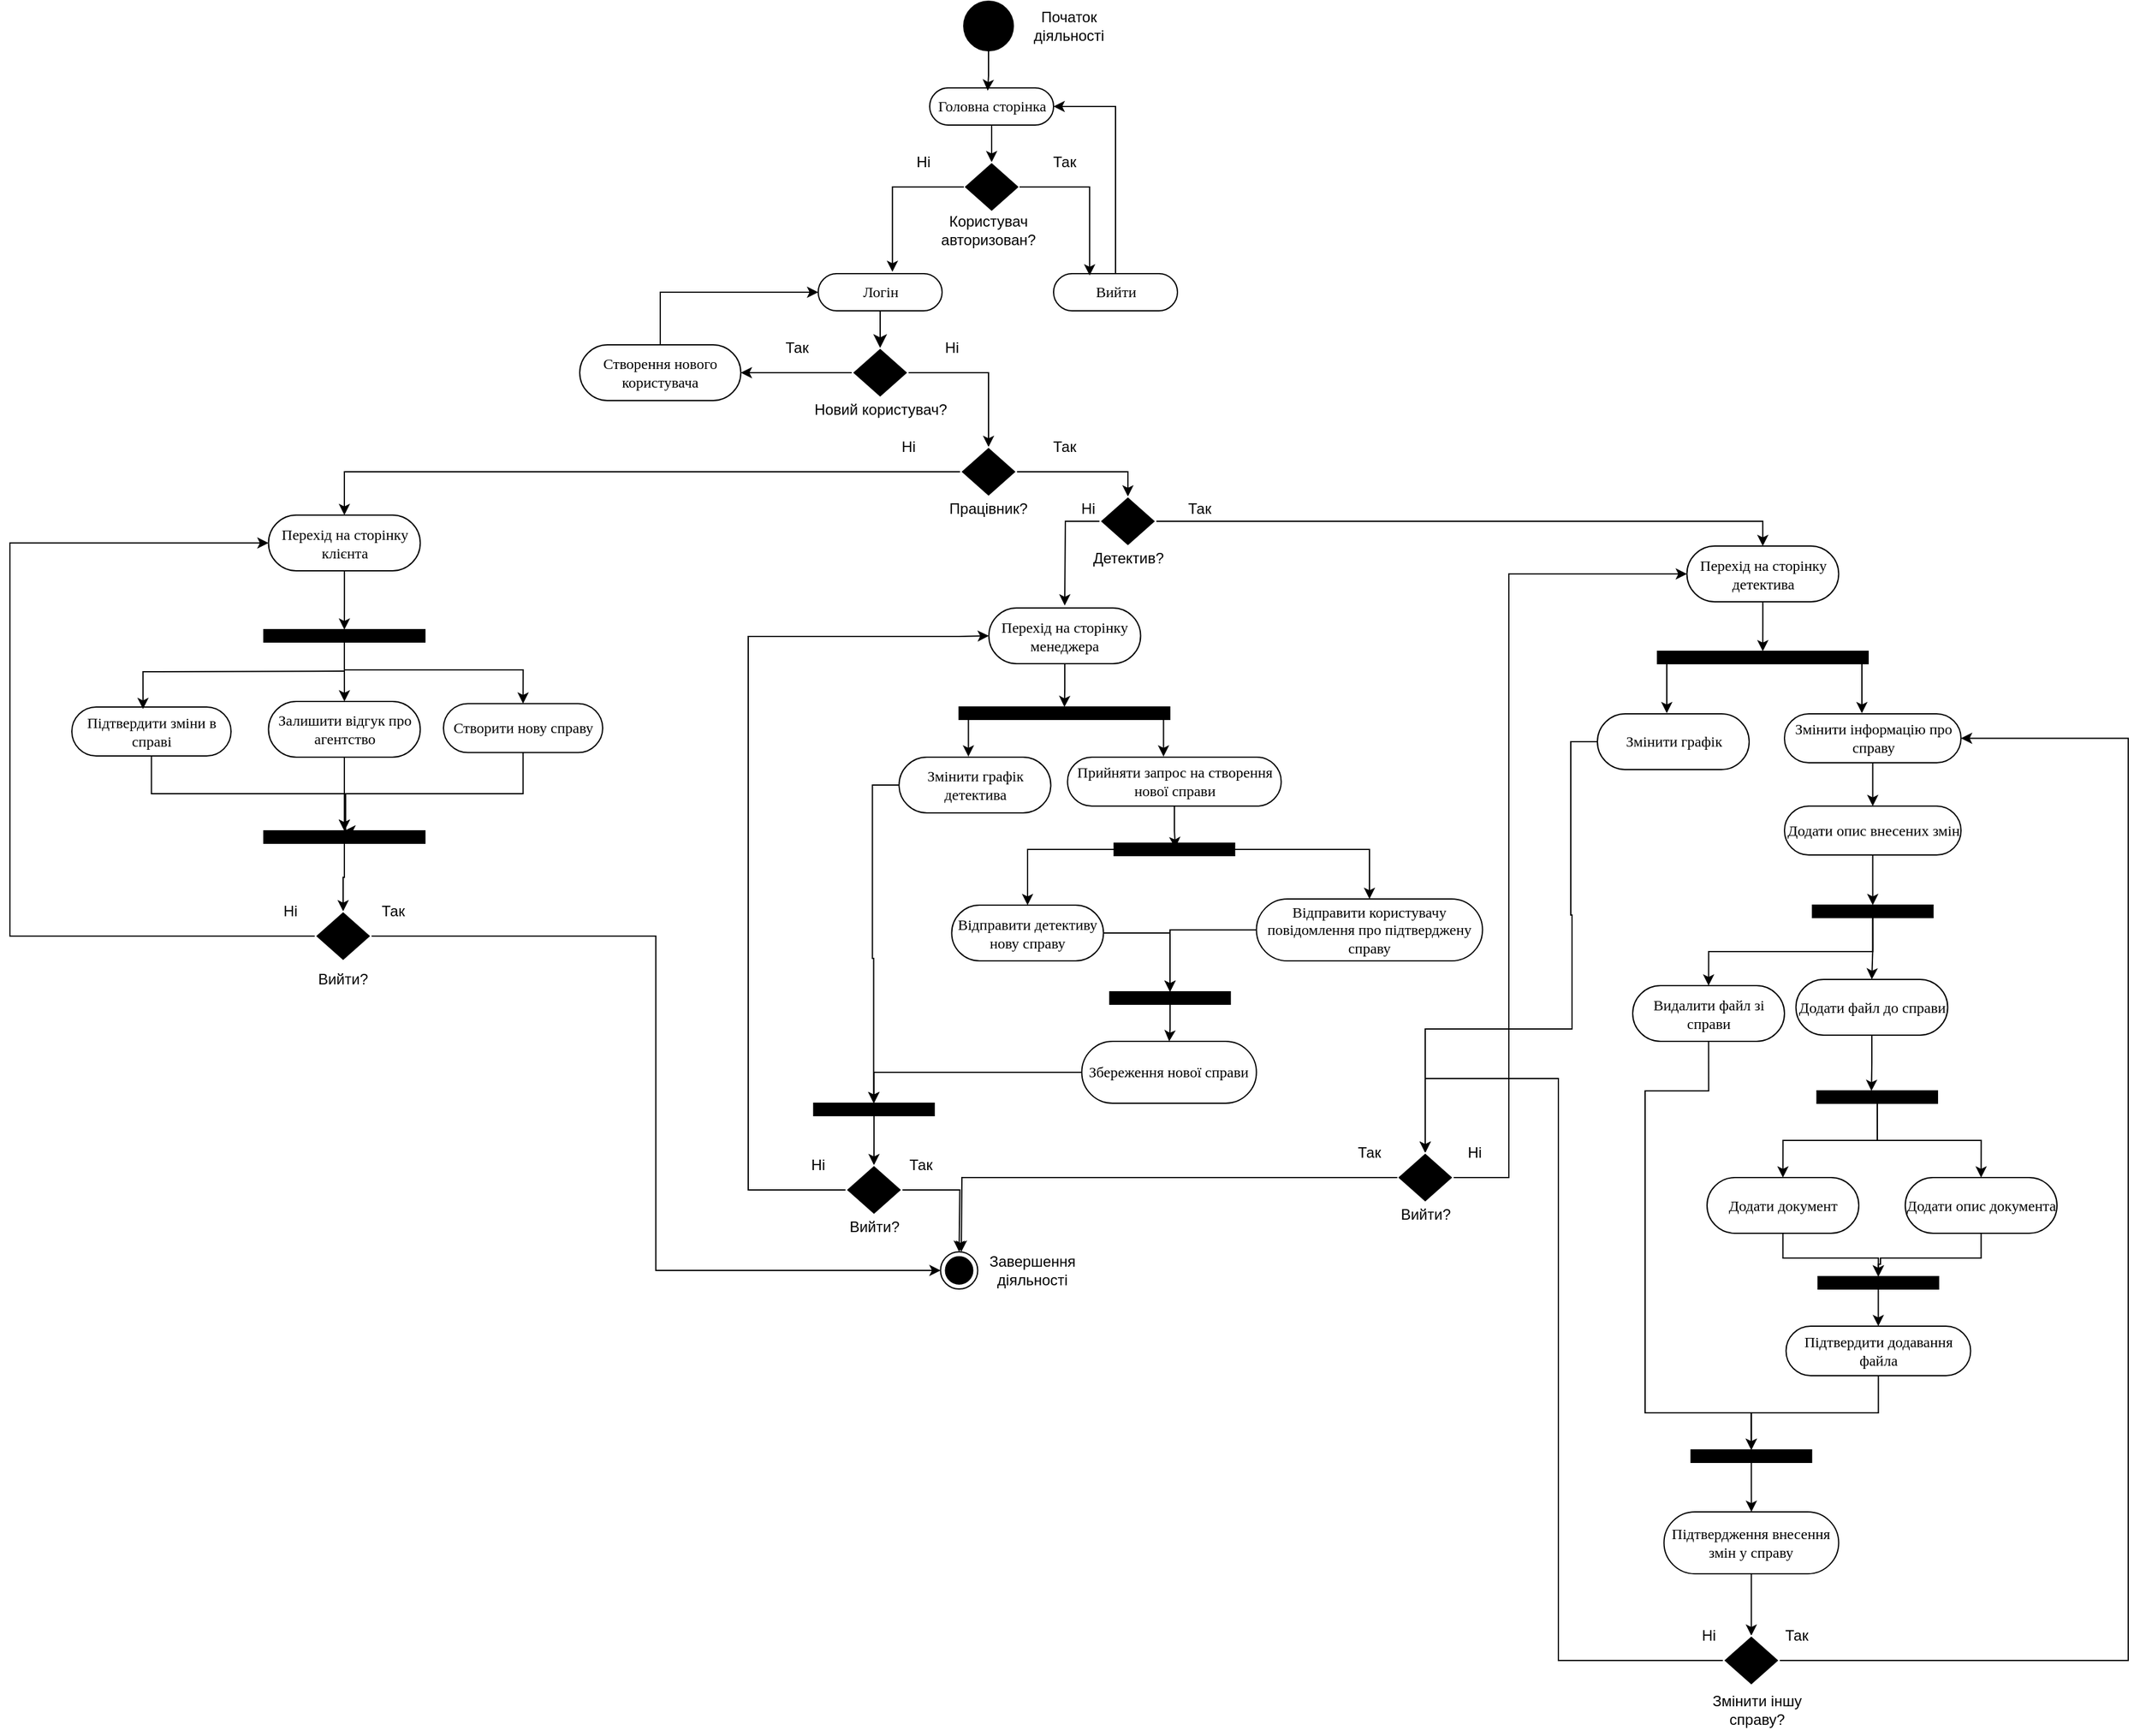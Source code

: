 <mxfile version="24.8.3">
  <diagram name="Page-1" id="0783ab3e-0a74-02c8-0abd-f7b4e66b4bec">
    <mxGraphModel dx="2045" dy="645" grid="1" gridSize="10" guides="1" tooltips="1" connect="1" arrows="1" fold="1" page="1" pageScale="1" pageWidth="850" pageHeight="1100" background="none" math="0" shadow="0">
      <root>
        <mxCell id="0" />
        <mxCell id="1" parent="0" />
        <mxCell id="qV8y6y5Pa5aJ0l34UHgQ-83" style="edgeStyle=orthogonalEdgeStyle;rounded=0;orthogonalLoop=1;jettySize=auto;html=1;entryX=0.5;entryY=0;entryDx=0;entryDy=0;" edge="1" parent="1" source="qV8y6y5Pa5aJ0l34UHgQ-4" target="qV8y6y5Pa5aJ0l34UHgQ-81">
          <mxGeometry relative="1" as="geometry" />
        </mxCell>
        <mxCell id="qV8y6y5Pa5aJ0l34UHgQ-85" style="edgeStyle=orthogonalEdgeStyle;rounded=0;orthogonalLoop=1;jettySize=auto;html=1;entryX=0.5;entryY=0;entryDx=0;entryDy=0;" edge="1" parent="1" source="qV8y6y5Pa5aJ0l34UHgQ-4" target="qV8y6y5Pa5aJ0l34UHgQ-84">
          <mxGeometry relative="1" as="geometry" />
        </mxCell>
        <mxCell id="qV8y6y5Pa5aJ0l34UHgQ-4" value="" style="whiteSpace=wrap;html=1;rounded=0;shadow=0;comic=0;labelBackgroundColor=none;strokeWidth=1;fillColor=#000000;fontFamily=Verdana;fontSize=12;align=center;rotation=0;" vertex="1" parent="1">
          <mxGeometry x="501.38" y="680" width="97.25" height="10" as="geometry" />
        </mxCell>
        <mxCell id="qV8y6y5Pa5aJ0l34UHgQ-24" value="" style="ellipse;whiteSpace=wrap;html=1;rounded=0;shadow=0;comic=0;labelBackgroundColor=none;strokeWidth=1;fillColor=#000000;fontFamily=Verdana;fontSize=12;align=center;" vertex="1" parent="1">
          <mxGeometry x="380" width="40" height="40" as="geometry" />
        </mxCell>
        <mxCell id="qV8y6y5Pa5aJ0l34UHgQ-25" value="Логін" style="rounded=1;whiteSpace=wrap;html=1;shadow=0;comic=0;labelBackgroundColor=none;strokeWidth=1;fontFamily=Verdana;fontSize=12;align=center;arcSize=50;" vertex="1" parent="1">
          <mxGeometry x="262.5" y="220" width="100" height="30" as="geometry" />
        </mxCell>
        <mxCell id="qV8y6y5Pa5aJ0l34UHgQ-59" style="edgeStyle=orthogonalEdgeStyle;rounded=0;orthogonalLoop=1;jettySize=auto;html=1;entryX=1;entryY=0.5;entryDx=0;entryDy=0;endArrow=classic;endFill=1;" edge="1" parent="1" source="qV8y6y5Pa5aJ0l34UHgQ-30" target="qV8y6y5Pa5aJ0l34UHgQ-58">
          <mxGeometry relative="1" as="geometry" />
        </mxCell>
        <mxCell id="qV8y6y5Pa5aJ0l34UHgQ-62" style="edgeStyle=orthogonalEdgeStyle;rounded=0;orthogonalLoop=1;jettySize=auto;html=1;entryX=0.5;entryY=0;entryDx=0;entryDy=0;" edge="1" parent="1" source="qV8y6y5Pa5aJ0l34UHgQ-30" target="qV8y6y5Pa5aJ0l34UHgQ-57">
          <mxGeometry relative="1" as="geometry" />
        </mxCell>
        <mxCell id="qV8y6y5Pa5aJ0l34UHgQ-30" value="" style="rhombus;whiteSpace=wrap;html=1;fillColor=#000000;strokeColor=#FFFFFF;" vertex="1" parent="1">
          <mxGeometry x="290" y="280" width="45" height="40" as="geometry" />
        </mxCell>
        <mxCell id="qV8y6y5Pa5aJ0l34UHgQ-35" value="" style="edgeStyle=segmentEdgeStyle;endArrow=classic;html=1;curved=0;rounded=0;endSize=8;startSize=8;endFill=1;entryX=0.5;entryY=0;entryDx=0;entryDy=0;exitX=0.5;exitY=1;exitDx=0;exitDy=0;" edge="1" parent="1" source="qV8y6y5Pa5aJ0l34UHgQ-25" target="qV8y6y5Pa5aJ0l34UHgQ-30">
          <mxGeometry width="50" height="50" relative="1" as="geometry">
            <mxPoint x="420" y="160" as="sourcePoint" />
            <mxPoint x="420" y="220" as="targetPoint" />
          </mxGeometry>
        </mxCell>
        <mxCell id="qV8y6y5Pa5aJ0l34UHgQ-36" value="Новий користувач?" style="rounded=0;whiteSpace=wrap;html=1;fillColor=none;strokeColor=none;" vertex="1" parent="1">
          <mxGeometry x="257.5" y="320" width="110" height="20" as="geometry" />
        </mxCell>
        <mxCell id="qV8y6y5Pa5aJ0l34UHgQ-52" style="edgeStyle=orthogonalEdgeStyle;rounded=0;orthogonalLoop=1;jettySize=auto;html=1;entryX=0.5;entryY=0;entryDx=0;entryDy=0;" edge="1" parent="1" source="qV8y6y5Pa5aJ0l34UHgQ-38" target="qV8y6y5Pa5aJ0l34UHgQ-46">
          <mxGeometry relative="1" as="geometry" />
        </mxCell>
        <mxCell id="qV8y6y5Pa5aJ0l34UHgQ-38" value="Головна сторінка" style="rounded=1;whiteSpace=wrap;html=1;shadow=0;comic=0;labelBackgroundColor=none;strokeWidth=1;fontFamily=Verdana;fontSize=12;align=center;arcSize=50;" vertex="1" parent="1">
          <mxGeometry x="352.5" y="70" width="100" height="30" as="geometry" />
        </mxCell>
        <mxCell id="qV8y6y5Pa5aJ0l34UHgQ-41" style="edgeStyle=orthogonalEdgeStyle;rounded=0;orthogonalLoop=1;jettySize=auto;html=1;entryX=0.468;entryY=0.076;entryDx=0;entryDy=0;entryPerimeter=0;endArrow=classic;endFill=1;" edge="1" parent="1" source="qV8y6y5Pa5aJ0l34UHgQ-24" target="qV8y6y5Pa5aJ0l34UHgQ-38">
          <mxGeometry relative="1" as="geometry" />
        </mxCell>
        <mxCell id="qV8y6y5Pa5aJ0l34UHgQ-43" style="edgeStyle=orthogonalEdgeStyle;rounded=0;orthogonalLoop=1;jettySize=auto;html=1;entryX=1;entryY=0.5;entryDx=0;entryDy=0;endArrow=classic;endFill=1;" edge="1" parent="1" source="qV8y6y5Pa5aJ0l34UHgQ-42" target="qV8y6y5Pa5aJ0l34UHgQ-38">
          <mxGeometry relative="1" as="geometry" />
        </mxCell>
        <mxCell id="qV8y6y5Pa5aJ0l34UHgQ-42" value="Вийти" style="rounded=1;whiteSpace=wrap;html=1;shadow=0;comic=0;labelBackgroundColor=none;strokeWidth=1;fontFamily=Verdana;fontSize=12;align=center;arcSize=50;" vertex="1" parent="1">
          <mxGeometry x="452.5" y="220" width="100" height="30" as="geometry" />
        </mxCell>
        <mxCell id="qV8y6y5Pa5aJ0l34UHgQ-46" value="" style="rhombus;whiteSpace=wrap;html=1;fillColor=#000000;strokeColor=#FFFFFF;" vertex="1" parent="1">
          <mxGeometry x="380" y="130" width="45" height="40" as="geometry" />
        </mxCell>
        <mxCell id="qV8y6y5Pa5aJ0l34UHgQ-47" value="Користувач авторизован?" style="rounded=0;whiteSpace=wrap;html=1;fillColor=none;strokeColor=none;" vertex="1" parent="1">
          <mxGeometry x="345" y="170" width="110" height="30" as="geometry" />
        </mxCell>
        <mxCell id="qV8y6y5Pa5aJ0l34UHgQ-50" style="edgeStyle=orthogonalEdgeStyle;rounded=0;orthogonalLoop=1;jettySize=auto;html=1;entryX=0.291;entryY=0.048;entryDx=0;entryDy=0;entryPerimeter=0;" edge="1" parent="1" source="qV8y6y5Pa5aJ0l34UHgQ-46" target="qV8y6y5Pa5aJ0l34UHgQ-42">
          <mxGeometry relative="1" as="geometry" />
        </mxCell>
        <mxCell id="qV8y6y5Pa5aJ0l34UHgQ-51" style="edgeStyle=orthogonalEdgeStyle;rounded=0;orthogonalLoop=1;jettySize=auto;html=1;exitX=0;exitY=0.5;exitDx=0;exitDy=0;entryX=0.599;entryY=-0.048;entryDx=0;entryDy=0;entryPerimeter=0;" edge="1" parent="1" source="qV8y6y5Pa5aJ0l34UHgQ-46" target="qV8y6y5Pa5aJ0l34UHgQ-25">
          <mxGeometry relative="1" as="geometry" />
        </mxCell>
        <mxCell id="qV8y6y5Pa5aJ0l34UHgQ-53" value="Так" style="rounded=0;whiteSpace=wrap;html=1;fillColor=none;strokeColor=none;" vertex="1" parent="1">
          <mxGeometry x="227.5" y="270" width="35" height="20" as="geometry" />
        </mxCell>
        <mxCell id="qV8y6y5Pa5aJ0l34UHgQ-56" value="Ні" style="rounded=0;whiteSpace=wrap;html=1;fillColor=none;strokeColor=none;" vertex="1" parent="1">
          <mxGeometry x="330" y="120" width="35" height="20" as="geometry" />
        </mxCell>
        <mxCell id="qV8y6y5Pa5aJ0l34UHgQ-67" style="edgeStyle=orthogonalEdgeStyle;rounded=0;orthogonalLoop=1;jettySize=auto;html=1;entryX=0.5;entryY=0;entryDx=0;entryDy=0;" edge="1" parent="1" source="qV8y6y5Pa5aJ0l34UHgQ-57" target="qV8y6y5Pa5aJ0l34UHgQ-66">
          <mxGeometry relative="1" as="geometry" />
        </mxCell>
        <mxCell id="qV8y6y5Pa5aJ0l34UHgQ-116" style="edgeStyle=orthogonalEdgeStyle;rounded=0;orthogonalLoop=1;jettySize=auto;html=1;entryX=0.5;entryY=0;entryDx=0;entryDy=0;" edge="1" parent="1" source="qV8y6y5Pa5aJ0l34UHgQ-57" target="qV8y6y5Pa5aJ0l34UHgQ-121">
          <mxGeometry relative="1" as="geometry">
            <mxPoint x="-105" y="420" as="targetPoint" />
          </mxGeometry>
        </mxCell>
        <mxCell id="qV8y6y5Pa5aJ0l34UHgQ-57" value="" style="rhombus;whiteSpace=wrap;html=1;fillColor=#000000;strokeColor=#FFFFFF;" vertex="1" parent="1">
          <mxGeometry x="377.5" y="360" width="45" height="40" as="geometry" />
        </mxCell>
        <mxCell id="qV8y6y5Pa5aJ0l34UHgQ-65" style="edgeStyle=orthogonalEdgeStyle;rounded=0;orthogonalLoop=1;jettySize=auto;html=1;entryX=0;entryY=0.5;entryDx=0;entryDy=0;" edge="1" parent="1" source="qV8y6y5Pa5aJ0l34UHgQ-58" target="qV8y6y5Pa5aJ0l34UHgQ-25">
          <mxGeometry relative="1" as="geometry">
            <Array as="points">
              <mxPoint x="135" y="235" />
            </Array>
          </mxGeometry>
        </mxCell>
        <mxCell id="qV8y6y5Pa5aJ0l34UHgQ-58" value="Створення нового користувача" style="rounded=1;whiteSpace=wrap;html=1;shadow=0;comic=0;labelBackgroundColor=none;strokeWidth=1;fontFamily=Verdana;fontSize=12;align=center;arcSize=50;" vertex="1" parent="1">
          <mxGeometry x="70" y="277.5" width="130" height="45" as="geometry" />
        </mxCell>
        <mxCell id="qV8y6y5Pa5aJ0l34UHgQ-60" value="Так" style="rounded=0;whiteSpace=wrap;html=1;fillColor=none;strokeColor=none;" vertex="1" parent="1">
          <mxGeometry x="444" y="120" width="35" height="20" as="geometry" />
        </mxCell>
        <mxCell id="qV8y6y5Pa5aJ0l34UHgQ-61" value="Ні" style="rounded=0;whiteSpace=wrap;html=1;fillColor=none;strokeColor=none;" vertex="1" parent="1">
          <mxGeometry x="352.5" y="270" width="35" height="20" as="geometry" />
        </mxCell>
        <mxCell id="qV8y6y5Pa5aJ0l34UHgQ-63" value="Працівник?" style="rounded=0;whiteSpace=wrap;html=1;fillColor=none;strokeColor=none;" vertex="1" parent="1">
          <mxGeometry x="345" y="400" width="110" height="20" as="geometry" />
        </mxCell>
        <mxCell id="qV8y6y5Pa5aJ0l34UHgQ-74" style="edgeStyle=orthogonalEdgeStyle;rounded=0;orthogonalLoop=1;jettySize=auto;html=1;exitX=0;exitY=0.5;exitDx=0;exitDy=0;entryX=0.5;entryY=0;entryDx=0;entryDy=0;" edge="1" parent="1" source="qV8y6y5Pa5aJ0l34UHgQ-66">
          <mxGeometry relative="1" as="geometry">
            <mxPoint x="461.5" y="488" as="targetPoint" />
          </mxGeometry>
        </mxCell>
        <mxCell id="qV8y6y5Pa5aJ0l34UHgQ-126" style="edgeStyle=orthogonalEdgeStyle;rounded=0;orthogonalLoop=1;jettySize=auto;html=1;exitX=1;exitY=0.5;exitDx=0;exitDy=0;entryX=0.5;entryY=0;entryDx=0;entryDy=0;" edge="1" parent="1" source="qV8y6y5Pa5aJ0l34UHgQ-66" target="qV8y6y5Pa5aJ0l34UHgQ-125">
          <mxGeometry relative="1" as="geometry" />
        </mxCell>
        <mxCell id="qV8y6y5Pa5aJ0l34UHgQ-66" value="" style="rhombus;whiteSpace=wrap;html=1;fillColor=#000000;strokeColor=#FFFFFF;" vertex="1" parent="1">
          <mxGeometry x="490" y="400" width="45" height="40" as="geometry" />
        </mxCell>
        <mxCell id="qV8y6y5Pa5aJ0l34UHgQ-68" value="Детектив?" style="rounded=0;whiteSpace=wrap;html=1;fillColor=none;strokeColor=none;" vertex="1" parent="1">
          <mxGeometry x="457.5" y="440" width="110" height="20" as="geometry" />
        </mxCell>
        <mxCell id="qV8y6y5Pa5aJ0l34UHgQ-70" value="Так" style="rounded=0;whiteSpace=wrap;html=1;fillColor=none;strokeColor=none;" vertex="1" parent="1">
          <mxGeometry x="444" y="350" width="35" height="20" as="geometry" />
        </mxCell>
        <mxCell id="qV8y6y5Pa5aJ0l34UHgQ-71" value="Ні" style="rounded=0;whiteSpace=wrap;html=1;fillColor=none;strokeColor=none;" vertex="1" parent="1">
          <mxGeometry x="317.5" y="350" width="35" height="20" as="geometry" />
        </mxCell>
        <mxCell id="qV8y6y5Pa5aJ0l34UHgQ-72" value="Ні" style="rounded=0;whiteSpace=wrap;html=1;fillColor=none;strokeColor=none;" vertex="1" parent="1">
          <mxGeometry x="462.88" y="400" width="35" height="20" as="geometry" />
        </mxCell>
        <mxCell id="qV8y6y5Pa5aJ0l34UHgQ-73" value="Так" style="rounded=0;whiteSpace=wrap;html=1;fillColor=none;strokeColor=none;" vertex="1" parent="1">
          <mxGeometry x="552.5" y="400" width="35" height="20" as="geometry" />
        </mxCell>
        <mxCell id="qV8y6y5Pa5aJ0l34UHgQ-76" value="" style="endArrow=classic;html=1;rounded=0;" edge="1" parent="1">
          <mxGeometry width="50" height="50" relative="1" as="geometry">
            <mxPoint x="383.75" y="570" as="sourcePoint" />
            <mxPoint x="383.75" y="610" as="targetPoint" />
          </mxGeometry>
        </mxCell>
        <mxCell id="qV8y6y5Pa5aJ0l34UHgQ-77" value="" style="endArrow=classic;html=1;rounded=0;" edge="1" parent="1">
          <mxGeometry width="50" height="50" relative="1" as="geometry">
            <mxPoint x="541.25" y="570" as="sourcePoint" />
            <mxPoint x="541.25" y="610" as="targetPoint" />
          </mxGeometry>
        </mxCell>
        <mxCell id="qV8y6y5Pa5aJ0l34UHgQ-78" value="Прийняти запрос на створення нової справи" style="rounded=1;whiteSpace=wrap;html=1;shadow=0;comic=0;labelBackgroundColor=none;strokeWidth=1;fontFamily=Verdana;fontSize=12;align=center;arcSize=50;" vertex="1" parent="1">
          <mxGeometry x="463.75" y="610.5" width="172.5" height="39.5" as="geometry" />
        </mxCell>
        <mxCell id="qV8y6y5Pa5aJ0l34UHgQ-105" style="edgeStyle=orthogonalEdgeStyle;rounded=0;orthogonalLoop=1;jettySize=auto;html=1;" edge="1" parent="1" source="qV8y6y5Pa5aJ0l34UHgQ-80" target="qV8y6y5Pa5aJ0l34UHgQ-102">
          <mxGeometry relative="1" as="geometry">
            <Array as="points">
              <mxPoint x="306.25" y="633" />
              <mxPoint x="306.25" y="773" />
              <mxPoint x="307.25" y="773" />
            </Array>
          </mxGeometry>
        </mxCell>
        <mxCell id="qV8y6y5Pa5aJ0l34UHgQ-80" value="Змінити графік детектива" style="rounded=1;whiteSpace=wrap;html=1;shadow=0;comic=0;labelBackgroundColor=none;strokeWidth=1;fontFamily=Verdana;fontSize=12;align=center;arcSize=50;" vertex="1" parent="1">
          <mxGeometry x="327.75" y="610.5" width="122.5" height="45" as="geometry" />
        </mxCell>
        <mxCell id="qV8y6y5Pa5aJ0l34UHgQ-88" style="edgeStyle=orthogonalEdgeStyle;rounded=0;orthogonalLoop=1;jettySize=auto;html=1;entryX=0.5;entryY=0;entryDx=0;entryDy=0;" edge="1" parent="1" source="qV8y6y5Pa5aJ0l34UHgQ-81" target="qV8y6y5Pa5aJ0l34UHgQ-87">
          <mxGeometry relative="1" as="geometry" />
        </mxCell>
        <mxCell id="qV8y6y5Pa5aJ0l34UHgQ-81" value="Відправити детективу нову справу" style="rounded=1;whiteSpace=wrap;html=1;shadow=0;comic=0;labelBackgroundColor=none;strokeWidth=1;fontFamily=Verdana;fontSize=12;align=center;arcSize=50;" vertex="1" parent="1">
          <mxGeometry x="370.25" y="730" width="122.5" height="45" as="geometry" />
        </mxCell>
        <mxCell id="qV8y6y5Pa5aJ0l34UHgQ-82" style="edgeStyle=orthogonalEdgeStyle;rounded=0;orthogonalLoop=1;jettySize=auto;html=1;entryX=0.508;entryY=0.4;entryDx=0;entryDy=0;entryPerimeter=0;" edge="1" parent="1" source="qV8y6y5Pa5aJ0l34UHgQ-78" target="qV8y6y5Pa5aJ0l34UHgQ-4">
          <mxGeometry relative="1" as="geometry" />
        </mxCell>
        <mxCell id="qV8y6y5Pa5aJ0l34UHgQ-90" style="edgeStyle=orthogonalEdgeStyle;rounded=0;orthogonalLoop=1;jettySize=auto;html=1;entryX=0.5;entryY=0;entryDx=0;entryDy=0;" edge="1" parent="1" source="qV8y6y5Pa5aJ0l34UHgQ-84" target="qV8y6y5Pa5aJ0l34UHgQ-87">
          <mxGeometry relative="1" as="geometry" />
        </mxCell>
        <mxCell id="qV8y6y5Pa5aJ0l34UHgQ-84" value="Відправити користувачу повідомлення про підтверджену справу" style="rounded=1;whiteSpace=wrap;html=1;shadow=0;comic=0;labelBackgroundColor=none;strokeWidth=1;fontFamily=Verdana;fontSize=12;align=center;arcSize=50;" vertex="1" parent="1">
          <mxGeometry x="616.25" y="725" width="182.5" height="50" as="geometry" />
        </mxCell>
        <mxCell id="qV8y6y5Pa5aJ0l34UHgQ-97" style="edgeStyle=orthogonalEdgeStyle;rounded=0;orthogonalLoop=1;jettySize=auto;html=1;entryX=0.5;entryY=0;entryDx=0;entryDy=0;" edge="1" parent="1" source="qV8y6y5Pa5aJ0l34UHgQ-102" target="qV8y6y5Pa5aJ0l34UHgQ-93">
          <mxGeometry relative="1" as="geometry" />
        </mxCell>
        <mxCell id="qV8y6y5Pa5aJ0l34UHgQ-86" value="Збереження нової справи" style="rounded=1;whiteSpace=wrap;html=1;shadow=0;comic=0;labelBackgroundColor=none;strokeWidth=1;fontFamily=Verdana;fontSize=12;align=center;arcSize=50;" vertex="1" parent="1">
          <mxGeometry x="475.25" y="840" width="141" height="50" as="geometry" />
        </mxCell>
        <mxCell id="qV8y6y5Pa5aJ0l34UHgQ-91" style="edgeStyle=orthogonalEdgeStyle;rounded=0;orthogonalLoop=1;jettySize=auto;html=1;" edge="1" parent="1" source="qV8y6y5Pa5aJ0l34UHgQ-87" target="qV8y6y5Pa5aJ0l34UHgQ-86">
          <mxGeometry relative="1" as="geometry" />
        </mxCell>
        <mxCell id="qV8y6y5Pa5aJ0l34UHgQ-87" value="" style="whiteSpace=wrap;html=1;rounded=0;shadow=0;comic=0;labelBackgroundColor=none;strokeWidth=1;fillColor=#000000;fontFamily=Verdana;fontSize=12;align=center;rotation=0;" vertex="1" parent="1">
          <mxGeometry x="497.88" y="800" width="97.25" height="10" as="geometry" />
        </mxCell>
        <mxCell id="qV8y6y5Pa5aJ0l34UHgQ-98" style="edgeStyle=orthogonalEdgeStyle;rounded=0;orthogonalLoop=1;jettySize=auto;html=1;" edge="1" parent="1" source="qV8y6y5Pa5aJ0l34UHgQ-93">
          <mxGeometry relative="1" as="geometry">
            <mxPoint x="376.25" y="1010" as="targetPoint" />
          </mxGeometry>
        </mxCell>
        <mxCell id="qV8y6y5Pa5aJ0l34UHgQ-109" style="edgeStyle=orthogonalEdgeStyle;rounded=0;orthogonalLoop=1;jettySize=auto;html=1;exitX=0;exitY=0.5;exitDx=0;exitDy=0;entryX=0;entryY=0.5;entryDx=0;entryDy=0;" edge="1" parent="1" source="qV8y6y5Pa5aJ0l34UHgQ-93" target="qV8y6y5Pa5aJ0l34UHgQ-117">
          <mxGeometry relative="1" as="geometry">
            <mxPoint x="186.25" y="580" as="targetPoint" />
            <Array as="points">
              <mxPoint x="206" y="960" />
              <mxPoint x="206" y="513" />
              <mxPoint x="376" y="513" />
            </Array>
          </mxGeometry>
        </mxCell>
        <mxCell id="qV8y6y5Pa5aJ0l34UHgQ-93" value="" style="rhombus;whiteSpace=wrap;html=1;fillColor=#000000;strokeColor=#FFFFFF;" vertex="1" parent="1">
          <mxGeometry x="285.01" y="940" width="45" height="40" as="geometry" />
        </mxCell>
        <mxCell id="qV8y6y5Pa5aJ0l34UHgQ-94" value="Вийти?" style="rounded=0;whiteSpace=wrap;html=1;fillColor=none;strokeColor=none;" vertex="1" parent="1">
          <mxGeometry x="280" y="980" width="56.25" height="20" as="geometry" />
        </mxCell>
        <mxCell id="qV8y6y5Pa5aJ0l34UHgQ-100" value="" style="whiteSpace=wrap;html=1;rounded=0;shadow=0;comic=0;labelBackgroundColor=none;strokeWidth=1;fillColor=#000000;fontFamily=Verdana;fontSize=12;align=center;rotation=0;" vertex="1" parent="1">
          <mxGeometry x="376.25" y="570" width="170" height="10" as="geometry" />
        </mxCell>
        <mxCell id="qV8y6y5Pa5aJ0l34UHgQ-103" value="" style="edgeStyle=orthogonalEdgeStyle;rounded=0;orthogonalLoop=1;jettySize=auto;html=1;entryX=0.5;entryY=0;entryDx=0;entryDy=0;" edge="1" parent="1" source="qV8y6y5Pa5aJ0l34UHgQ-86" target="qV8y6y5Pa5aJ0l34UHgQ-102">
          <mxGeometry relative="1" as="geometry">
            <mxPoint x="475.25" y="865" as="sourcePoint" />
            <mxPoint x="307.25" y="940" as="targetPoint" />
          </mxGeometry>
        </mxCell>
        <mxCell id="qV8y6y5Pa5aJ0l34UHgQ-102" value="" style="whiteSpace=wrap;html=1;rounded=0;shadow=0;comic=0;labelBackgroundColor=none;strokeWidth=1;fillColor=#000000;fontFamily=Verdana;fontSize=12;align=center;rotation=0;" vertex="1" parent="1">
          <mxGeometry x="258.88" y="890" width="97.25" height="10" as="geometry" />
        </mxCell>
        <mxCell id="qV8y6y5Pa5aJ0l34UHgQ-106" value="Так" style="rounded=0;whiteSpace=wrap;html=1;fillColor=none;strokeColor=none;" vertex="1" parent="1">
          <mxGeometry x="327.75" y="930" width="35" height="20" as="geometry" />
        </mxCell>
        <mxCell id="qV8y6y5Pa5aJ0l34UHgQ-107" value="Ні" style="rounded=0;whiteSpace=wrap;html=1;fillColor=none;strokeColor=none;" vertex="1" parent="1">
          <mxGeometry x="245" y="930" width="35" height="20" as="geometry" />
        </mxCell>
        <mxCell id="qV8y6y5Pa5aJ0l34UHgQ-111" value="" style="ellipse;html=1;shape=endState;fillColor=#000000;strokeColor=#000000;" vertex="1" parent="1">
          <mxGeometry x="361.25" y="1010" width="30" height="30" as="geometry" />
        </mxCell>
        <mxCell id="qV8y6y5Pa5aJ0l34UHgQ-113" value="Початок діяльності" style="rounded=0;whiteSpace=wrap;html=1;fillColor=none;strokeColor=none;" vertex="1" parent="1">
          <mxGeometry x="430" y="5" width="70" height="30" as="geometry" />
        </mxCell>
        <mxCell id="qV8y6y5Pa5aJ0l34UHgQ-114" value="Завершення діяльності" style="rounded=0;whiteSpace=wrap;html=1;fillColor=none;strokeColor=none;" vertex="1" parent="1">
          <mxGeometry x="393.75" y="1010" width="82.5" height="30" as="geometry" />
        </mxCell>
        <mxCell id="qV8y6y5Pa5aJ0l34UHgQ-118" style="edgeStyle=orthogonalEdgeStyle;rounded=0;orthogonalLoop=1;jettySize=auto;html=1;entryX=0.5;entryY=0;entryDx=0;entryDy=0;" edge="1" parent="1" source="qV8y6y5Pa5aJ0l34UHgQ-117" target="qV8y6y5Pa5aJ0l34UHgQ-100">
          <mxGeometry relative="1" as="geometry" />
        </mxCell>
        <mxCell id="qV8y6y5Pa5aJ0l34UHgQ-117" value="Перехід на сторінку менеджера" style="rounded=1;whiteSpace=wrap;html=1;shadow=0;comic=0;labelBackgroundColor=none;strokeWidth=1;fontFamily=Verdana;fontSize=12;align=center;arcSize=50;" vertex="1" parent="1">
          <mxGeometry x="400.25" y="490" width="122.5" height="45" as="geometry" />
        </mxCell>
        <mxCell id="qV8y6y5Pa5aJ0l34UHgQ-147" style="edgeStyle=orthogonalEdgeStyle;rounded=0;orthogonalLoop=1;jettySize=auto;html=1;entryX=0.5;entryY=0;entryDx=0;entryDy=0;" edge="1" parent="1" source="qV8y6y5Pa5aJ0l34UHgQ-121" target="qV8y6y5Pa5aJ0l34UHgQ-131">
          <mxGeometry relative="1" as="geometry" />
        </mxCell>
        <mxCell id="qV8y6y5Pa5aJ0l34UHgQ-121" value="Перехід на сторінку клієнта" style="rounded=1;whiteSpace=wrap;html=1;shadow=0;comic=0;labelBackgroundColor=none;strokeWidth=1;fontFamily=Verdana;fontSize=12;align=center;arcSize=50;" vertex="1" parent="1">
          <mxGeometry x="-181.25" y="415" width="122.5" height="45" as="geometry" />
        </mxCell>
        <mxCell id="qV8y6y5Pa5aJ0l34UHgQ-123" value="" style="whiteSpace=wrap;html=1;rounded=0;shadow=0;comic=0;labelBackgroundColor=none;strokeWidth=1;fillColor=#000000;fontFamily=Verdana;fontSize=12;align=center;rotation=0;" vertex="1" parent="1">
          <mxGeometry x="940" y="525" width="170" height="10" as="geometry" />
        </mxCell>
        <mxCell id="qV8y6y5Pa5aJ0l34UHgQ-124" style="edgeStyle=orthogonalEdgeStyle;rounded=0;orthogonalLoop=1;jettySize=auto;html=1;entryX=0.5;entryY=0;entryDx=0;entryDy=0;" edge="1" parent="1" source="qV8y6y5Pa5aJ0l34UHgQ-125" target="qV8y6y5Pa5aJ0l34UHgQ-123">
          <mxGeometry relative="1" as="geometry" />
        </mxCell>
        <mxCell id="qV8y6y5Pa5aJ0l34UHgQ-125" value="Перехід на сторінку детектива" style="rounded=1;whiteSpace=wrap;html=1;shadow=0;comic=0;labelBackgroundColor=none;strokeWidth=1;fontFamily=Verdana;fontSize=12;align=center;arcSize=50;" vertex="1" parent="1">
          <mxGeometry x="963.75" y="440" width="122.5" height="45" as="geometry" />
        </mxCell>
        <mxCell id="qV8y6y5Pa5aJ0l34UHgQ-153" style="edgeStyle=orthogonalEdgeStyle;rounded=0;orthogonalLoop=1;jettySize=auto;html=1;" edge="1" parent="1" source="qV8y6y5Pa5aJ0l34UHgQ-129">
          <mxGeometry relative="1" as="geometry">
            <mxPoint x="-120" y="670" as="targetPoint" />
            <Array as="points">
              <mxPoint x="24" y="640" />
              <mxPoint x="-119" y="640" />
              <mxPoint x="-119" y="670" />
            </Array>
          </mxGeometry>
        </mxCell>
        <mxCell id="qV8y6y5Pa5aJ0l34UHgQ-129" value="Створити нову справу" style="rounded=1;whiteSpace=wrap;html=1;shadow=0;comic=0;labelBackgroundColor=none;strokeWidth=1;fontFamily=Verdana;fontSize=12;align=center;arcSize=50;" vertex="1" parent="1">
          <mxGeometry x="-40" y="567.25" width="128.5" height="39.5" as="geometry" />
        </mxCell>
        <mxCell id="qV8y6y5Pa5aJ0l34UHgQ-150" style="edgeStyle=orthogonalEdgeStyle;rounded=0;orthogonalLoop=1;jettySize=auto;html=1;exitX=0.5;exitY=1;exitDx=0;exitDy=0;entryX=0.5;entryY=0;entryDx=0;entryDy=0;" edge="1" parent="1" source="qV8y6y5Pa5aJ0l34UHgQ-130" target="qV8y6y5Pa5aJ0l34UHgQ-135">
          <mxGeometry relative="1" as="geometry" />
        </mxCell>
        <mxCell id="qV8y6y5Pa5aJ0l34UHgQ-130" value="Залишити відгук про агентство" style="rounded=1;whiteSpace=wrap;html=1;shadow=0;comic=0;labelBackgroundColor=none;strokeWidth=1;fontFamily=Verdana;fontSize=12;align=center;arcSize=50;" vertex="1" parent="1">
          <mxGeometry x="-181.25" y="565.5" width="122.5" height="45" as="geometry" />
        </mxCell>
        <mxCell id="qV8y6y5Pa5aJ0l34UHgQ-139" style="edgeStyle=orthogonalEdgeStyle;rounded=0;orthogonalLoop=1;jettySize=auto;html=1;" edge="1" parent="1" source="qV8y6y5Pa5aJ0l34UHgQ-131" target="qV8y6y5Pa5aJ0l34UHgQ-130">
          <mxGeometry relative="1" as="geometry" />
        </mxCell>
        <mxCell id="qV8y6y5Pa5aJ0l34UHgQ-142" style="edgeStyle=orthogonalEdgeStyle;rounded=0;orthogonalLoop=1;jettySize=auto;html=1;entryX=0.5;entryY=0;entryDx=0;entryDy=0;" edge="1" parent="1" source="qV8y6y5Pa5aJ0l34UHgQ-131" target="qV8y6y5Pa5aJ0l34UHgQ-129">
          <mxGeometry relative="1" as="geometry">
            <Array as="points">
              <mxPoint x="-120" y="540" />
              <mxPoint x="24" y="540" />
            </Array>
          </mxGeometry>
        </mxCell>
        <mxCell id="qV8y6y5Pa5aJ0l34UHgQ-131" value="" style="whiteSpace=wrap;html=1;rounded=0;shadow=0;comic=0;labelBackgroundColor=none;strokeWidth=1;fillColor=#000000;fontFamily=Verdana;fontSize=12;align=center;rotation=0;" vertex="1" parent="1">
          <mxGeometry x="-185" y="507.5" width="130" height="10" as="geometry" />
        </mxCell>
        <mxCell id="qV8y6y5Pa5aJ0l34UHgQ-152" style="edgeStyle=orthogonalEdgeStyle;rounded=0;orthogonalLoop=1;jettySize=auto;html=1;entryX=0.5;entryY=0;entryDx=0;entryDy=0;" edge="1" parent="1" source="qV8y6y5Pa5aJ0l34UHgQ-134" target="qV8y6y5Pa5aJ0l34UHgQ-135">
          <mxGeometry relative="1" as="geometry">
            <Array as="points">
              <mxPoint x="-276" y="640" />
              <mxPoint x="-120" y="640" />
            </Array>
          </mxGeometry>
        </mxCell>
        <mxCell id="qV8y6y5Pa5aJ0l34UHgQ-134" value="Підтвердити зміни в справі" style="rounded=1;whiteSpace=wrap;html=1;shadow=0;comic=0;labelBackgroundColor=none;strokeWidth=1;fontFamily=Verdana;fontSize=12;align=center;arcSize=50;" vertex="1" parent="1">
          <mxGeometry x="-340" y="570" width="128.5" height="39.5" as="geometry" />
        </mxCell>
        <mxCell id="qV8y6y5Pa5aJ0l34UHgQ-165" style="edgeStyle=orthogonalEdgeStyle;rounded=0;orthogonalLoop=1;jettySize=auto;html=1;entryX=0.5;entryY=0;entryDx=0;entryDy=0;" edge="1" parent="1" source="qV8y6y5Pa5aJ0l34UHgQ-135" target="qV8y6y5Pa5aJ0l34UHgQ-162">
          <mxGeometry relative="1" as="geometry" />
        </mxCell>
        <mxCell id="qV8y6y5Pa5aJ0l34UHgQ-135" value="" style="whiteSpace=wrap;html=1;rounded=0;shadow=0;comic=0;labelBackgroundColor=none;strokeWidth=1;fillColor=#000000;fontFamily=Verdana;fontSize=12;align=center;rotation=0;" vertex="1" parent="1">
          <mxGeometry x="-185" y="670" width="130" height="10" as="geometry" />
        </mxCell>
        <mxCell id="qV8y6y5Pa5aJ0l34UHgQ-141" style="edgeStyle=orthogonalEdgeStyle;rounded=0;orthogonalLoop=1;jettySize=auto;html=1;entryX=0.447;entryY=0.042;entryDx=0;entryDy=0;entryPerimeter=0;" edge="1" parent="1" target="qV8y6y5Pa5aJ0l34UHgQ-134">
          <mxGeometry relative="1" as="geometry">
            <mxPoint x="-120" y="541" as="sourcePoint" />
          </mxGeometry>
        </mxCell>
        <mxCell id="qV8y6y5Pa5aJ0l34UHgQ-166" style="edgeStyle=orthogonalEdgeStyle;rounded=0;orthogonalLoop=1;jettySize=auto;html=1;entryX=0;entryY=0.5;entryDx=0;entryDy=0;" edge="1" parent="1" source="qV8y6y5Pa5aJ0l34UHgQ-162" target="qV8y6y5Pa5aJ0l34UHgQ-111">
          <mxGeometry relative="1" as="geometry" />
        </mxCell>
        <mxCell id="qV8y6y5Pa5aJ0l34UHgQ-167" style="edgeStyle=orthogonalEdgeStyle;rounded=0;orthogonalLoop=1;jettySize=auto;html=1;entryX=0;entryY=0.5;entryDx=0;entryDy=0;" edge="1" parent="1" source="qV8y6y5Pa5aJ0l34UHgQ-162" target="qV8y6y5Pa5aJ0l34UHgQ-121">
          <mxGeometry relative="1" as="geometry">
            <Array as="points">
              <mxPoint x="-390" y="755" />
              <mxPoint x="-390" y="438" />
            </Array>
          </mxGeometry>
        </mxCell>
        <mxCell id="qV8y6y5Pa5aJ0l34UHgQ-162" value="" style="rhombus;whiteSpace=wrap;html=1;fillColor=#000000;strokeColor=#FFFFFF;" vertex="1" parent="1">
          <mxGeometry x="-143.5" y="735" width="45" height="40" as="geometry" />
        </mxCell>
        <mxCell id="qV8y6y5Pa5aJ0l34UHgQ-163" value="Так" style="rounded=0;whiteSpace=wrap;html=1;fillColor=none;strokeColor=none;" vertex="1" parent="1">
          <mxGeometry x="-98.5" y="725" width="35" height="20" as="geometry" />
        </mxCell>
        <mxCell id="qV8y6y5Pa5aJ0l34UHgQ-164" value="Ні" style="rounded=0;whiteSpace=wrap;html=1;fillColor=none;strokeColor=none;" vertex="1" parent="1">
          <mxGeometry x="-181.25" y="725" width="35" height="20" as="geometry" />
        </mxCell>
        <mxCell id="qV8y6y5Pa5aJ0l34UHgQ-168" value="Вийти?" style="rounded=0;whiteSpace=wrap;html=1;fillColor=none;strokeColor=none;" vertex="1" parent="1">
          <mxGeometry x="-149.13" y="780" width="56.25" height="20" as="geometry" />
        </mxCell>
        <mxCell id="qV8y6y5Pa5aJ0l34UHgQ-169" style="edgeStyle=orthogonalEdgeStyle;rounded=0;orthogonalLoop=1;jettySize=auto;html=1;entryX=0.5;entryY=0;entryDx=0;entryDy=0;exitX=0.5;exitY=1;exitDx=0;exitDy=0;" edge="1" parent="1" source="qV8y6y5Pa5aJ0l34UHgQ-171" target="qV8y6y5Pa5aJ0l34UHgQ-178">
          <mxGeometry relative="1" as="geometry" />
        </mxCell>
        <mxCell id="qV8y6y5Pa5aJ0l34UHgQ-198" style="edgeStyle=orthogonalEdgeStyle;rounded=0;orthogonalLoop=1;jettySize=auto;html=1;exitX=0.5;exitY=1;exitDx=0;exitDy=0;entryX=0.5;entryY=0;entryDx=0;entryDy=0;" edge="1" parent="1" source="qV8y6y5Pa5aJ0l34UHgQ-171" target="qV8y6y5Pa5aJ0l34UHgQ-188">
          <mxGeometry relative="1" as="geometry" />
        </mxCell>
        <mxCell id="qV8y6y5Pa5aJ0l34UHgQ-171" value="" style="whiteSpace=wrap;html=1;rounded=0;shadow=0;comic=0;labelBackgroundColor=none;strokeWidth=1;fillColor=#000000;fontFamily=Verdana;fontSize=12;align=center;rotation=0;" vertex="1" parent="1">
          <mxGeometry x="1065.14" y="730" width="97.25" height="10" as="geometry" />
        </mxCell>
        <mxCell id="qV8y6y5Pa5aJ0l34UHgQ-172" value="" style="endArrow=classic;html=1;rounded=0;" edge="1" parent="1">
          <mxGeometry width="50" height="50" relative="1" as="geometry">
            <mxPoint x="947.5" y="535" as="sourcePoint" />
            <mxPoint x="947.5" y="575" as="targetPoint" />
          </mxGeometry>
        </mxCell>
        <mxCell id="qV8y6y5Pa5aJ0l34UHgQ-173" value="" style="endArrow=classic;html=1;rounded=0;" edge="1" parent="1">
          <mxGeometry width="50" height="50" relative="1" as="geometry">
            <mxPoint x="1105" y="535" as="sourcePoint" />
            <mxPoint x="1105" y="575" as="targetPoint" />
          </mxGeometry>
        </mxCell>
        <mxCell id="qV8y6y5Pa5aJ0l34UHgQ-190" style="edgeStyle=orthogonalEdgeStyle;rounded=0;orthogonalLoop=1;jettySize=auto;html=1;entryX=0.5;entryY=0;entryDx=0;entryDy=0;" edge="1" parent="1" source="qV8y6y5Pa5aJ0l34UHgQ-174" target="qV8y6y5Pa5aJ0l34UHgQ-189">
          <mxGeometry relative="1" as="geometry" />
        </mxCell>
        <mxCell id="qV8y6y5Pa5aJ0l34UHgQ-174" value="Змінити інформацію про справу" style="rounded=1;whiteSpace=wrap;html=1;shadow=0;comic=0;labelBackgroundColor=none;strokeWidth=1;fontFamily=Verdana;fontSize=12;align=center;arcSize=50;" vertex="1" parent="1">
          <mxGeometry x="1042.5" y="575.5" width="142.5" height="39.5" as="geometry" />
        </mxCell>
        <mxCell id="qV8y6y5Pa5aJ0l34UHgQ-175" style="edgeStyle=orthogonalEdgeStyle;rounded=0;orthogonalLoop=1;jettySize=auto;html=1;entryX=0.5;entryY=0;entryDx=0;entryDy=0;" edge="1" parent="1" source="qV8y6y5Pa5aJ0l34UHgQ-176" target="qV8y6y5Pa5aJ0l34UHgQ-213">
          <mxGeometry relative="1" as="geometry">
            <mxPoint x="870.75" y="855" as="targetPoint" />
            <Array as="points">
              <mxPoint x="870" y="598" />
              <mxPoint x="870" y="738" />
              <mxPoint x="871" y="738" />
              <mxPoint x="871" y="830" />
              <mxPoint x="753" y="830" />
            </Array>
          </mxGeometry>
        </mxCell>
        <mxCell id="qV8y6y5Pa5aJ0l34UHgQ-176" value="Змінити графік" style="rounded=1;whiteSpace=wrap;html=1;shadow=0;comic=0;labelBackgroundColor=none;strokeWidth=1;fontFamily=Verdana;fontSize=12;align=center;arcSize=50;" vertex="1" parent="1">
          <mxGeometry x="891.5" y="575.5" width="122.5" height="45" as="geometry" />
        </mxCell>
        <mxCell id="qV8y6y5Pa5aJ0l34UHgQ-208" style="edgeStyle=orthogonalEdgeStyle;rounded=0;orthogonalLoop=1;jettySize=auto;html=1;entryX=0.5;entryY=0;entryDx=0;entryDy=0;exitX=0.5;exitY=1;exitDx=0;exitDy=0;" edge="1" parent="1" source="qV8y6y5Pa5aJ0l34UHgQ-178" target="qV8y6y5Pa5aJ0l34UHgQ-184">
          <mxGeometry relative="1" as="geometry">
            <mxPoint x="930" y="870" as="sourcePoint" />
            <Array as="points">
              <mxPoint x="981" y="880" />
              <mxPoint x="930" y="880" />
              <mxPoint x="930" y="1140" />
              <mxPoint x="1016" y="1140" />
            </Array>
          </mxGeometry>
        </mxCell>
        <mxCell id="qV8y6y5Pa5aJ0l34UHgQ-178" value="Видалити файл зі справи" style="rounded=1;whiteSpace=wrap;html=1;shadow=0;comic=0;labelBackgroundColor=none;strokeWidth=1;fontFamily=Verdana;fontSize=12;align=center;arcSize=50;" vertex="1" parent="1">
          <mxGeometry x="920" y="795" width="122.5" height="45" as="geometry" />
        </mxCell>
        <mxCell id="qV8y6y5Pa5aJ0l34UHgQ-224" style="edgeStyle=orthogonalEdgeStyle;rounded=0;orthogonalLoop=1;jettySize=auto;html=1;entryX=0.5;entryY=0;entryDx=0;entryDy=0;" edge="1" parent="1" source="qV8y6y5Pa5aJ0l34UHgQ-182" target="qV8y6y5Pa5aJ0l34UHgQ-219">
          <mxGeometry relative="1" as="geometry" />
        </mxCell>
        <mxCell id="qV8y6y5Pa5aJ0l34UHgQ-182" value="Підтвердження внесення змін у справу" style="rounded=1;whiteSpace=wrap;html=1;shadow=0;comic=0;labelBackgroundColor=none;strokeWidth=1;fontFamily=Verdana;fontSize=12;align=center;arcSize=50;" vertex="1" parent="1">
          <mxGeometry x="945.25" y="1220" width="141" height="50" as="geometry" />
        </mxCell>
        <mxCell id="qV8y6y5Pa5aJ0l34UHgQ-183" style="edgeStyle=orthogonalEdgeStyle;rounded=0;orthogonalLoop=1;jettySize=auto;html=1;" edge="1" parent="1" source="qV8y6y5Pa5aJ0l34UHgQ-184" target="qV8y6y5Pa5aJ0l34UHgQ-182">
          <mxGeometry relative="1" as="geometry" />
        </mxCell>
        <mxCell id="qV8y6y5Pa5aJ0l34UHgQ-184" value="" style="whiteSpace=wrap;html=1;rounded=0;shadow=0;comic=0;labelBackgroundColor=none;strokeWidth=1;fillColor=#000000;fontFamily=Verdana;fontSize=12;align=center;rotation=0;" vertex="1" parent="1">
          <mxGeometry x="967.12" y="1170" width="97.25" height="10" as="geometry" />
        </mxCell>
        <mxCell id="qV8y6y5Pa5aJ0l34UHgQ-186" value="" style="edgeStyle=orthogonalEdgeStyle;rounded=0;orthogonalLoop=1;jettySize=auto;html=1;entryX=0.5;entryY=0;entryDx=0;entryDy=0;exitX=0;exitY=0.5;exitDx=0;exitDy=0;" edge="1" parent="1" source="qV8y6y5Pa5aJ0l34UHgQ-219" target="qV8y6y5Pa5aJ0l34UHgQ-213">
          <mxGeometry relative="1" as="geometry">
            <mxPoint x="1039" y="830" as="sourcePoint" />
            <mxPoint x="871.75" y="855" as="targetPoint" />
            <Array as="points">
              <mxPoint x="860" y="1340" />
              <mxPoint x="860" y="870" />
              <mxPoint x="753" y="870" />
            </Array>
          </mxGeometry>
        </mxCell>
        <mxCell id="qV8y6y5Pa5aJ0l34UHgQ-188" value="Додати файл до справи" style="rounded=1;whiteSpace=wrap;html=1;shadow=0;comic=0;labelBackgroundColor=none;strokeWidth=1;fontFamily=Verdana;fontSize=12;align=center;arcSize=50;" vertex="1" parent="1">
          <mxGeometry x="1051.76" y="790" width="122.5" height="45" as="geometry" />
        </mxCell>
        <mxCell id="qV8y6y5Pa5aJ0l34UHgQ-191" style="edgeStyle=orthogonalEdgeStyle;rounded=0;orthogonalLoop=1;jettySize=auto;html=1;entryX=0.5;entryY=0;entryDx=0;entryDy=0;" edge="1" parent="1" source="qV8y6y5Pa5aJ0l34UHgQ-189" target="qV8y6y5Pa5aJ0l34UHgQ-171">
          <mxGeometry relative="1" as="geometry" />
        </mxCell>
        <mxCell id="qV8y6y5Pa5aJ0l34UHgQ-189" value="Додати опис внесених змін" style="rounded=1;whiteSpace=wrap;html=1;shadow=0;comic=0;labelBackgroundColor=none;strokeWidth=1;fontFamily=Verdana;fontSize=12;align=center;arcSize=50;" vertex="1" parent="1">
          <mxGeometry x="1042.51" y="650" width="142.5" height="39.5" as="geometry" />
        </mxCell>
        <mxCell id="qV8y6y5Pa5aJ0l34UHgQ-193" style="edgeStyle=orthogonalEdgeStyle;rounded=0;orthogonalLoop=1;jettySize=auto;html=1;entryX=0.5;entryY=0;entryDx=0;entryDy=0;exitX=0.5;exitY=1;exitDx=0;exitDy=0;" edge="1" parent="1" source="qV8y6y5Pa5aJ0l34UHgQ-194" target="qV8y6y5Pa5aJ0l34UHgQ-195">
          <mxGeometry relative="1" as="geometry" />
        </mxCell>
        <mxCell id="qV8y6y5Pa5aJ0l34UHgQ-200" style="edgeStyle=orthogonalEdgeStyle;rounded=0;orthogonalLoop=1;jettySize=auto;html=1;entryX=0.5;entryY=0;entryDx=0;entryDy=0;" edge="1" parent="1" source="qV8y6y5Pa5aJ0l34UHgQ-194" target="qV8y6y5Pa5aJ0l34UHgQ-196">
          <mxGeometry relative="1" as="geometry" />
        </mxCell>
        <mxCell id="qV8y6y5Pa5aJ0l34UHgQ-194" value="" style="whiteSpace=wrap;html=1;rounded=0;shadow=0;comic=0;labelBackgroundColor=none;strokeWidth=1;fillColor=#000000;fontFamily=Verdana;fontSize=12;align=center;rotation=0;" vertex="1" parent="1">
          <mxGeometry x="1068.75" y="880" width="97.25" height="10" as="geometry" />
        </mxCell>
        <mxCell id="qV8y6y5Pa5aJ0l34UHgQ-204" style="edgeStyle=orthogonalEdgeStyle;rounded=0;orthogonalLoop=1;jettySize=auto;html=1;entryX=0.5;entryY=0;entryDx=0;entryDy=0;" edge="1" parent="1" source="qV8y6y5Pa5aJ0l34UHgQ-195" target="qV8y6y5Pa5aJ0l34UHgQ-201">
          <mxGeometry relative="1" as="geometry" />
        </mxCell>
        <mxCell id="qV8y6y5Pa5aJ0l34UHgQ-195" value="Додати документ" style="rounded=1;whiteSpace=wrap;html=1;shadow=0;comic=0;labelBackgroundColor=none;strokeWidth=1;fontFamily=Verdana;fontSize=12;align=center;arcSize=50;" vertex="1" parent="1">
          <mxGeometry x="980" y="950" width="122.5" height="45" as="geometry" />
        </mxCell>
        <mxCell id="qV8y6y5Pa5aJ0l34UHgQ-203" style="edgeStyle=orthogonalEdgeStyle;rounded=0;orthogonalLoop=1;jettySize=auto;html=1;entryX=0.5;entryY=0;entryDx=0;entryDy=0;" edge="1" parent="1" source="qV8y6y5Pa5aJ0l34UHgQ-196" target="qV8y6y5Pa5aJ0l34UHgQ-201">
          <mxGeometry relative="1" as="geometry">
            <Array as="points">
              <mxPoint x="1201" y="1015" />
              <mxPoint x="1120" y="1015" />
              <mxPoint x="1120" y="1020" />
              <mxPoint x="1118" y="1020" />
            </Array>
          </mxGeometry>
        </mxCell>
        <mxCell id="qV8y6y5Pa5aJ0l34UHgQ-196" value="Додати опис документа" style="rounded=1;whiteSpace=wrap;html=1;shadow=0;comic=0;labelBackgroundColor=none;strokeWidth=1;fontFamily=Verdana;fontSize=12;align=center;arcSize=50;" vertex="1" parent="1">
          <mxGeometry x="1140" y="950" width="122.5" height="45" as="geometry" />
        </mxCell>
        <mxCell id="qV8y6y5Pa5aJ0l34UHgQ-197" style="edgeStyle=orthogonalEdgeStyle;rounded=0;orthogonalLoop=1;jettySize=auto;html=1;entryX=0.452;entryY=0;entryDx=0;entryDy=0;entryPerimeter=0;" edge="1" parent="1" source="qV8y6y5Pa5aJ0l34UHgQ-188" target="qV8y6y5Pa5aJ0l34UHgQ-194">
          <mxGeometry relative="1" as="geometry" />
        </mxCell>
        <mxCell id="qV8y6y5Pa5aJ0l34UHgQ-207" style="edgeStyle=orthogonalEdgeStyle;rounded=0;orthogonalLoop=1;jettySize=auto;html=1;entryX=0.5;entryY=0;entryDx=0;entryDy=0;" edge="1" parent="1" source="qV8y6y5Pa5aJ0l34UHgQ-199" target="qV8y6y5Pa5aJ0l34UHgQ-184">
          <mxGeometry relative="1" as="geometry" />
        </mxCell>
        <mxCell id="qV8y6y5Pa5aJ0l34UHgQ-199" value="Підтвердити додавання файла" style="rounded=1;whiteSpace=wrap;html=1;shadow=0;comic=0;labelBackgroundColor=none;strokeWidth=1;fontFamily=Verdana;fontSize=12;align=center;arcSize=50;" vertex="1" parent="1">
          <mxGeometry x="1043.77" y="1070" width="148.99" height="40" as="geometry" />
        </mxCell>
        <mxCell id="qV8y6y5Pa5aJ0l34UHgQ-205" style="edgeStyle=orthogonalEdgeStyle;rounded=0;orthogonalLoop=1;jettySize=auto;html=1;entryX=0.5;entryY=0;entryDx=0;entryDy=0;" edge="1" parent="1" source="qV8y6y5Pa5aJ0l34UHgQ-201" target="qV8y6y5Pa5aJ0l34UHgQ-199">
          <mxGeometry relative="1" as="geometry" />
        </mxCell>
        <mxCell id="qV8y6y5Pa5aJ0l34UHgQ-201" value="" style="whiteSpace=wrap;html=1;rounded=0;shadow=0;comic=0;labelBackgroundColor=none;strokeWidth=1;fillColor=#000000;fontFamily=Verdana;fontSize=12;align=center;rotation=0;" vertex="1" parent="1">
          <mxGeometry x="1069.64" y="1030" width="97.25" height="10" as="geometry" />
        </mxCell>
        <mxCell id="qV8y6y5Pa5aJ0l34UHgQ-218" style="edgeStyle=orthogonalEdgeStyle;rounded=0;orthogonalLoop=1;jettySize=auto;html=1;entryX=0;entryY=0.5;entryDx=0;entryDy=0;" edge="1" parent="1" source="qV8y6y5Pa5aJ0l34UHgQ-213" target="qV8y6y5Pa5aJ0l34UHgQ-125">
          <mxGeometry relative="1" as="geometry">
            <Array as="points">
              <mxPoint x="820" y="950" />
              <mxPoint x="820" y="463" />
            </Array>
          </mxGeometry>
        </mxCell>
        <mxCell id="qV8y6y5Pa5aJ0l34UHgQ-213" value="" style="rhombus;whiteSpace=wrap;html=1;fillColor=#000000;strokeColor=#FFFFFF;" vertex="1" parent="1">
          <mxGeometry x="730.01" y="930" width="45" height="40" as="geometry" />
        </mxCell>
        <mxCell id="qV8y6y5Pa5aJ0l34UHgQ-214" value="Вийти?" style="rounded=0;whiteSpace=wrap;html=1;fillColor=none;strokeColor=none;" vertex="1" parent="1">
          <mxGeometry x="725" y="970" width="56.25" height="20" as="geometry" />
        </mxCell>
        <mxCell id="qV8y6y5Pa5aJ0l34UHgQ-215" value="Так" style="rounded=0;whiteSpace=wrap;html=1;fillColor=none;strokeColor=none;" vertex="1" parent="1">
          <mxGeometry x="690" y="920" width="35" height="20" as="geometry" />
        </mxCell>
        <mxCell id="qV8y6y5Pa5aJ0l34UHgQ-216" value="Ні" style="rounded=0;whiteSpace=wrap;html=1;fillColor=none;strokeColor=none;" vertex="1" parent="1">
          <mxGeometry x="775.01" y="920" width="35" height="20" as="geometry" />
        </mxCell>
        <mxCell id="qV8y6y5Pa5aJ0l34UHgQ-217" style="edgeStyle=orthogonalEdgeStyle;rounded=0;orthogonalLoop=1;jettySize=auto;html=1;" edge="1" parent="1" source="qV8y6y5Pa5aJ0l34UHgQ-213">
          <mxGeometry relative="1" as="geometry">
            <mxPoint x="378" y="1010" as="targetPoint" />
          </mxGeometry>
        </mxCell>
        <mxCell id="qV8y6y5Pa5aJ0l34UHgQ-223" style="edgeStyle=orthogonalEdgeStyle;rounded=0;orthogonalLoop=1;jettySize=auto;html=1;entryX=1;entryY=0.5;entryDx=0;entryDy=0;" edge="1" parent="1" source="qV8y6y5Pa5aJ0l34UHgQ-219" target="qV8y6y5Pa5aJ0l34UHgQ-174">
          <mxGeometry relative="1" as="geometry">
            <Array as="points">
              <mxPoint x="1320" y="1340" />
              <mxPoint x="1320" y="595" />
            </Array>
          </mxGeometry>
        </mxCell>
        <mxCell id="qV8y6y5Pa5aJ0l34UHgQ-219" value="" style="rhombus;whiteSpace=wrap;html=1;fillColor=#000000;strokeColor=#FFFFFF;" vertex="1" parent="1">
          <mxGeometry x="993.25" y="1320" width="45" height="40" as="geometry" />
        </mxCell>
        <mxCell id="qV8y6y5Pa5aJ0l34UHgQ-220" value="Змінити іншу справу?" style="rounded=0;whiteSpace=wrap;html=1;fillColor=none;strokeColor=none;" vertex="1" parent="1">
          <mxGeometry x="973.38" y="1360" width="95.37" height="40" as="geometry" />
        </mxCell>
        <mxCell id="qV8y6y5Pa5aJ0l34UHgQ-221" value="Так" style="rounded=0;whiteSpace=wrap;html=1;fillColor=none;strokeColor=none;" vertex="1" parent="1">
          <mxGeometry x="1034.64" y="1310" width="35" height="20" as="geometry" />
        </mxCell>
        <mxCell id="qV8y6y5Pa5aJ0l34UHgQ-222" value="Ні" style="rounded=0;whiteSpace=wrap;html=1;fillColor=none;strokeColor=none;" vertex="1" parent="1">
          <mxGeometry x="964.45" y="1310" width="35" height="20" as="geometry" />
        </mxCell>
      </root>
    </mxGraphModel>
  </diagram>
</mxfile>
